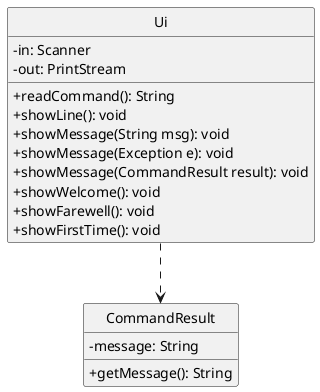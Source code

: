 @startuml
skinparam classAttributeIconSize 0
hide circle

class Ui {
    - in: Scanner
    - out: PrintStream

    + readCommand(): String
    + showLine(): void
    + showMessage(String msg): void
    + showMessage(Exception e): void
    + showMessage(CommandResult result): void
    + showWelcome(): void
    + showFarewell(): void
    + showFirstTime(): void
}

class CommandResult {
  - message: String

  + getMessage(): String
}

Ui ..> CommandResult

@enduml